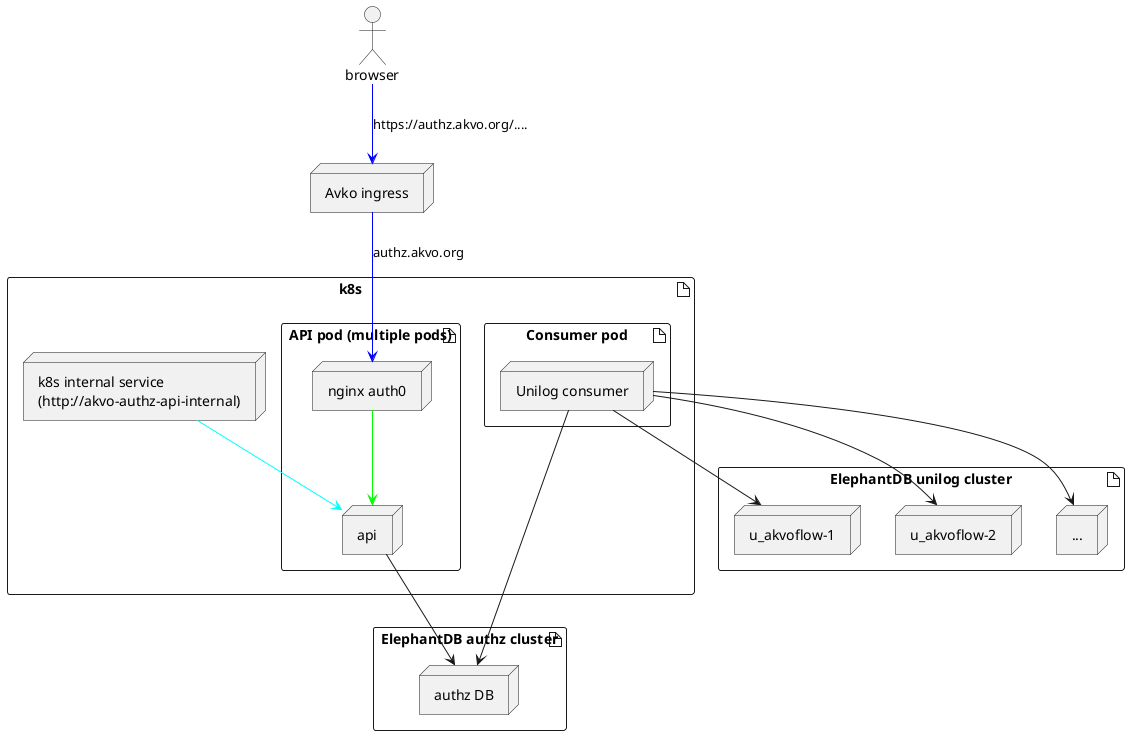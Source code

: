 @startuml

artifact db as "ElephantDB authz cluster" {
    node authzdb as "authz DB"
}

artifact db2 as "ElephantDB unilog cluster" {

    node unilog1 as "u_akvoflow-1"
    node unilog2 as "u_akvoflow-2"
    node unilog3 as "..."
}

artifact k8s as "k8s" {

    artifact api_pod as "API pod (multiple pods)" {

        node auth0 as "nginx auth0"

        node api as "api"

        api --> authzdb

        auth0 -[#00FF00]-> api

    }

    node internal as "k8s internal service
    (http://akvo-authz-api-internal)"
    internal -[#00FFFF]-> api

    artifact consumer_pod as "Consumer pod" {
        node consumer as "Unilog consumer"
        consumer --> authzdb
        consumer --> unilog1
        consumer --> unilog2
        consumer --> unilog3
    }

}

actor browser
node ingress as "Avko ingress"
browser -[#0000FF]-> ingress : https://authz.akvo.org/....
ingress -[#0000FF]-> auth0 : authz.akvo.org

@enduml
